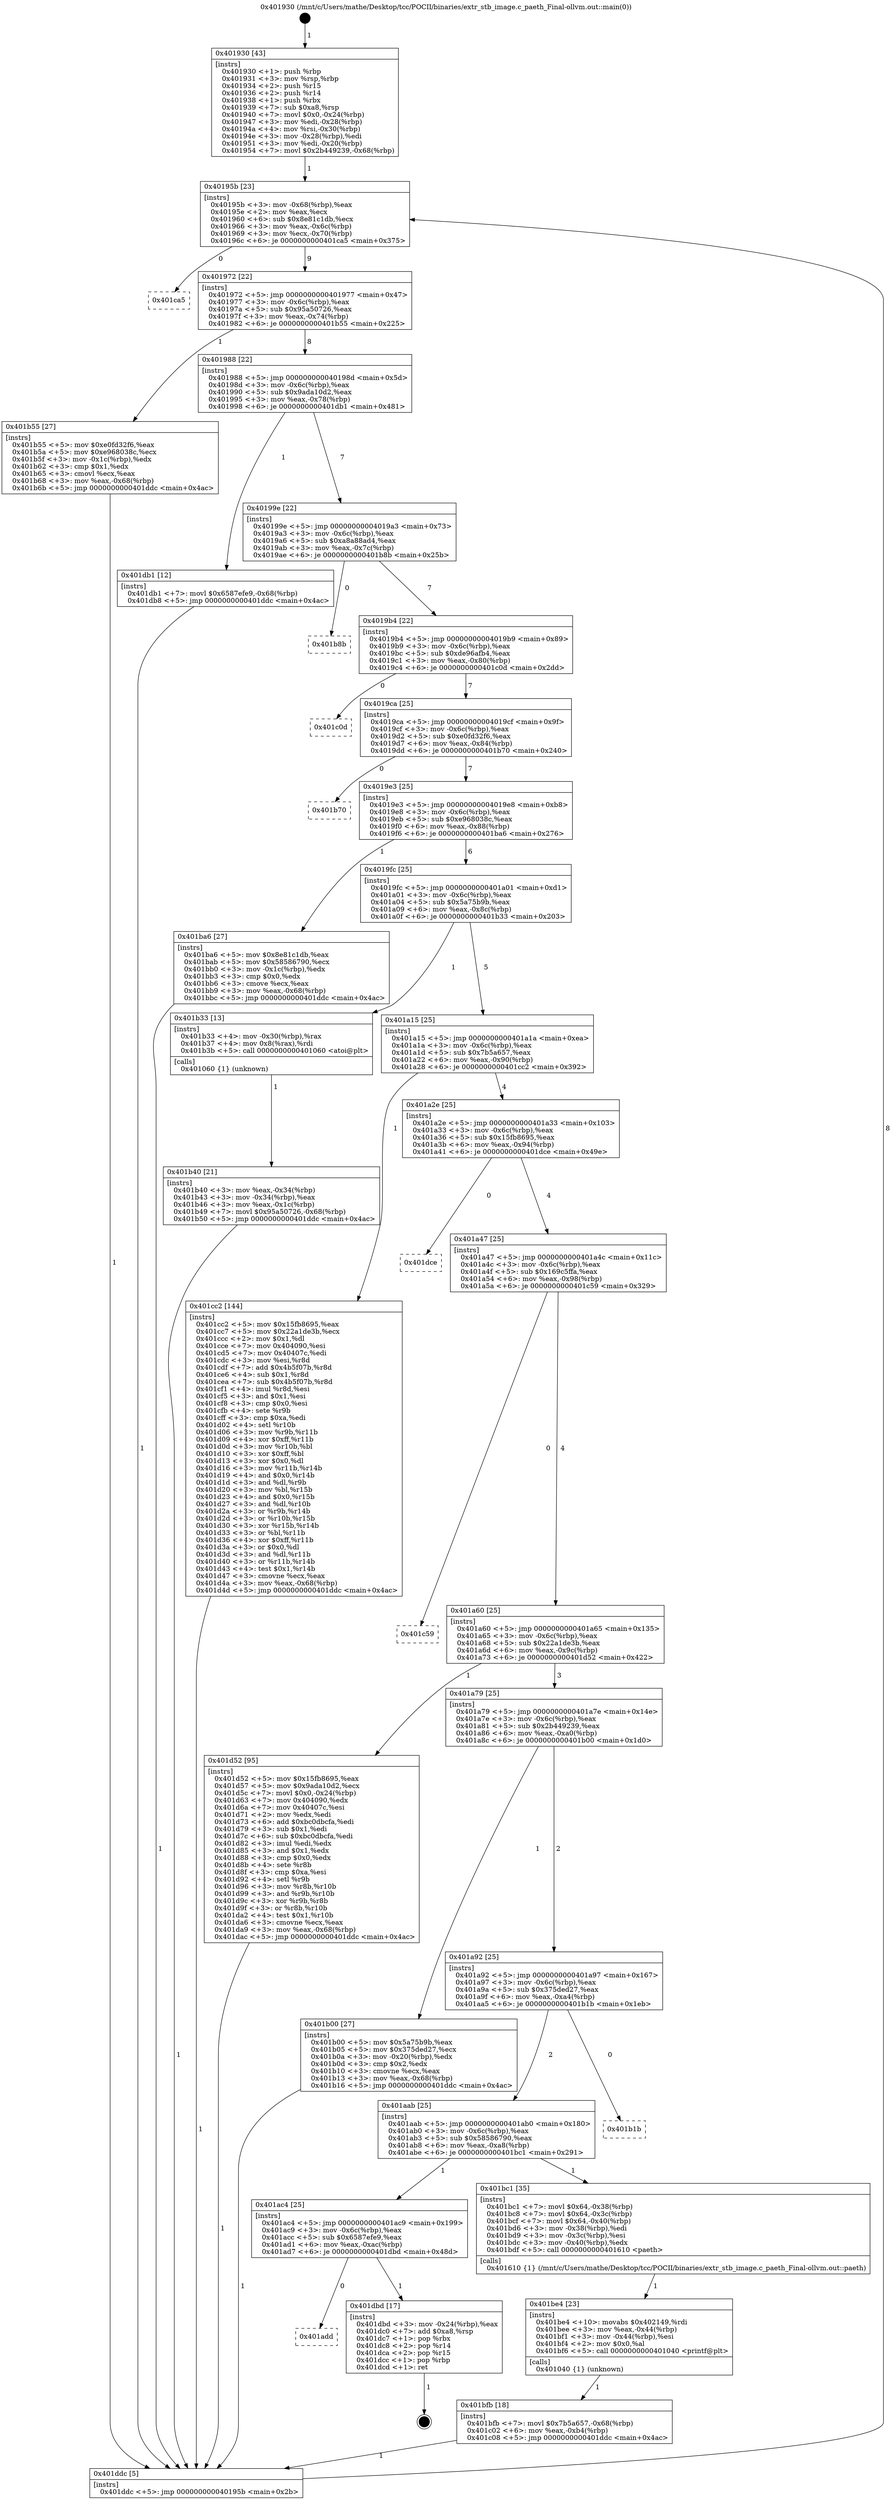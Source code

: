digraph "0x401930" {
  label = "0x401930 (/mnt/c/Users/mathe/Desktop/tcc/POCII/binaries/extr_stb_image.c_paeth_Final-ollvm.out::main(0))"
  labelloc = "t"
  node[shape=record]

  Entry [label="",width=0.3,height=0.3,shape=circle,fillcolor=black,style=filled]
  "0x40195b" [label="{
     0x40195b [23]\l
     | [instrs]\l
     &nbsp;&nbsp;0x40195b \<+3\>: mov -0x68(%rbp),%eax\l
     &nbsp;&nbsp;0x40195e \<+2\>: mov %eax,%ecx\l
     &nbsp;&nbsp;0x401960 \<+6\>: sub $0x8e81c1db,%ecx\l
     &nbsp;&nbsp;0x401966 \<+3\>: mov %eax,-0x6c(%rbp)\l
     &nbsp;&nbsp;0x401969 \<+3\>: mov %ecx,-0x70(%rbp)\l
     &nbsp;&nbsp;0x40196c \<+6\>: je 0000000000401ca5 \<main+0x375\>\l
  }"]
  "0x401ca5" [label="{
     0x401ca5\l
  }", style=dashed]
  "0x401972" [label="{
     0x401972 [22]\l
     | [instrs]\l
     &nbsp;&nbsp;0x401972 \<+5\>: jmp 0000000000401977 \<main+0x47\>\l
     &nbsp;&nbsp;0x401977 \<+3\>: mov -0x6c(%rbp),%eax\l
     &nbsp;&nbsp;0x40197a \<+5\>: sub $0x95a50726,%eax\l
     &nbsp;&nbsp;0x40197f \<+3\>: mov %eax,-0x74(%rbp)\l
     &nbsp;&nbsp;0x401982 \<+6\>: je 0000000000401b55 \<main+0x225\>\l
  }"]
  Exit [label="",width=0.3,height=0.3,shape=circle,fillcolor=black,style=filled,peripheries=2]
  "0x401b55" [label="{
     0x401b55 [27]\l
     | [instrs]\l
     &nbsp;&nbsp;0x401b55 \<+5\>: mov $0xe0fd32f6,%eax\l
     &nbsp;&nbsp;0x401b5a \<+5\>: mov $0xe968038c,%ecx\l
     &nbsp;&nbsp;0x401b5f \<+3\>: mov -0x1c(%rbp),%edx\l
     &nbsp;&nbsp;0x401b62 \<+3\>: cmp $0x1,%edx\l
     &nbsp;&nbsp;0x401b65 \<+3\>: cmovl %ecx,%eax\l
     &nbsp;&nbsp;0x401b68 \<+3\>: mov %eax,-0x68(%rbp)\l
     &nbsp;&nbsp;0x401b6b \<+5\>: jmp 0000000000401ddc \<main+0x4ac\>\l
  }"]
  "0x401988" [label="{
     0x401988 [22]\l
     | [instrs]\l
     &nbsp;&nbsp;0x401988 \<+5\>: jmp 000000000040198d \<main+0x5d\>\l
     &nbsp;&nbsp;0x40198d \<+3\>: mov -0x6c(%rbp),%eax\l
     &nbsp;&nbsp;0x401990 \<+5\>: sub $0x9ada10d2,%eax\l
     &nbsp;&nbsp;0x401995 \<+3\>: mov %eax,-0x78(%rbp)\l
     &nbsp;&nbsp;0x401998 \<+6\>: je 0000000000401db1 \<main+0x481\>\l
  }"]
  "0x401add" [label="{
     0x401add\l
  }", style=dashed]
  "0x401db1" [label="{
     0x401db1 [12]\l
     | [instrs]\l
     &nbsp;&nbsp;0x401db1 \<+7\>: movl $0x6587efe9,-0x68(%rbp)\l
     &nbsp;&nbsp;0x401db8 \<+5\>: jmp 0000000000401ddc \<main+0x4ac\>\l
  }"]
  "0x40199e" [label="{
     0x40199e [22]\l
     | [instrs]\l
     &nbsp;&nbsp;0x40199e \<+5\>: jmp 00000000004019a3 \<main+0x73\>\l
     &nbsp;&nbsp;0x4019a3 \<+3\>: mov -0x6c(%rbp),%eax\l
     &nbsp;&nbsp;0x4019a6 \<+5\>: sub $0xa8a88ad4,%eax\l
     &nbsp;&nbsp;0x4019ab \<+3\>: mov %eax,-0x7c(%rbp)\l
     &nbsp;&nbsp;0x4019ae \<+6\>: je 0000000000401b8b \<main+0x25b\>\l
  }"]
  "0x401dbd" [label="{
     0x401dbd [17]\l
     | [instrs]\l
     &nbsp;&nbsp;0x401dbd \<+3\>: mov -0x24(%rbp),%eax\l
     &nbsp;&nbsp;0x401dc0 \<+7\>: add $0xa8,%rsp\l
     &nbsp;&nbsp;0x401dc7 \<+1\>: pop %rbx\l
     &nbsp;&nbsp;0x401dc8 \<+2\>: pop %r14\l
     &nbsp;&nbsp;0x401dca \<+2\>: pop %r15\l
     &nbsp;&nbsp;0x401dcc \<+1\>: pop %rbp\l
     &nbsp;&nbsp;0x401dcd \<+1\>: ret\l
  }"]
  "0x401b8b" [label="{
     0x401b8b\l
  }", style=dashed]
  "0x4019b4" [label="{
     0x4019b4 [22]\l
     | [instrs]\l
     &nbsp;&nbsp;0x4019b4 \<+5\>: jmp 00000000004019b9 \<main+0x89\>\l
     &nbsp;&nbsp;0x4019b9 \<+3\>: mov -0x6c(%rbp),%eax\l
     &nbsp;&nbsp;0x4019bc \<+5\>: sub $0xde96afb4,%eax\l
     &nbsp;&nbsp;0x4019c1 \<+3\>: mov %eax,-0x80(%rbp)\l
     &nbsp;&nbsp;0x4019c4 \<+6\>: je 0000000000401c0d \<main+0x2dd\>\l
  }"]
  "0x401bfb" [label="{
     0x401bfb [18]\l
     | [instrs]\l
     &nbsp;&nbsp;0x401bfb \<+7\>: movl $0x7b5a657,-0x68(%rbp)\l
     &nbsp;&nbsp;0x401c02 \<+6\>: mov %eax,-0xb4(%rbp)\l
     &nbsp;&nbsp;0x401c08 \<+5\>: jmp 0000000000401ddc \<main+0x4ac\>\l
  }"]
  "0x401c0d" [label="{
     0x401c0d\l
  }", style=dashed]
  "0x4019ca" [label="{
     0x4019ca [25]\l
     | [instrs]\l
     &nbsp;&nbsp;0x4019ca \<+5\>: jmp 00000000004019cf \<main+0x9f\>\l
     &nbsp;&nbsp;0x4019cf \<+3\>: mov -0x6c(%rbp),%eax\l
     &nbsp;&nbsp;0x4019d2 \<+5\>: sub $0xe0fd32f6,%eax\l
     &nbsp;&nbsp;0x4019d7 \<+6\>: mov %eax,-0x84(%rbp)\l
     &nbsp;&nbsp;0x4019dd \<+6\>: je 0000000000401b70 \<main+0x240\>\l
  }"]
  "0x401be4" [label="{
     0x401be4 [23]\l
     | [instrs]\l
     &nbsp;&nbsp;0x401be4 \<+10\>: movabs $0x402149,%rdi\l
     &nbsp;&nbsp;0x401bee \<+3\>: mov %eax,-0x44(%rbp)\l
     &nbsp;&nbsp;0x401bf1 \<+3\>: mov -0x44(%rbp),%esi\l
     &nbsp;&nbsp;0x401bf4 \<+2\>: mov $0x0,%al\l
     &nbsp;&nbsp;0x401bf6 \<+5\>: call 0000000000401040 \<printf@plt\>\l
     | [calls]\l
     &nbsp;&nbsp;0x401040 \{1\} (unknown)\l
  }"]
  "0x401b70" [label="{
     0x401b70\l
  }", style=dashed]
  "0x4019e3" [label="{
     0x4019e3 [25]\l
     | [instrs]\l
     &nbsp;&nbsp;0x4019e3 \<+5\>: jmp 00000000004019e8 \<main+0xb8\>\l
     &nbsp;&nbsp;0x4019e8 \<+3\>: mov -0x6c(%rbp),%eax\l
     &nbsp;&nbsp;0x4019eb \<+5\>: sub $0xe968038c,%eax\l
     &nbsp;&nbsp;0x4019f0 \<+6\>: mov %eax,-0x88(%rbp)\l
     &nbsp;&nbsp;0x4019f6 \<+6\>: je 0000000000401ba6 \<main+0x276\>\l
  }"]
  "0x401ac4" [label="{
     0x401ac4 [25]\l
     | [instrs]\l
     &nbsp;&nbsp;0x401ac4 \<+5\>: jmp 0000000000401ac9 \<main+0x199\>\l
     &nbsp;&nbsp;0x401ac9 \<+3\>: mov -0x6c(%rbp),%eax\l
     &nbsp;&nbsp;0x401acc \<+5\>: sub $0x6587efe9,%eax\l
     &nbsp;&nbsp;0x401ad1 \<+6\>: mov %eax,-0xac(%rbp)\l
     &nbsp;&nbsp;0x401ad7 \<+6\>: je 0000000000401dbd \<main+0x48d\>\l
  }"]
  "0x401ba6" [label="{
     0x401ba6 [27]\l
     | [instrs]\l
     &nbsp;&nbsp;0x401ba6 \<+5\>: mov $0x8e81c1db,%eax\l
     &nbsp;&nbsp;0x401bab \<+5\>: mov $0x58586790,%ecx\l
     &nbsp;&nbsp;0x401bb0 \<+3\>: mov -0x1c(%rbp),%edx\l
     &nbsp;&nbsp;0x401bb3 \<+3\>: cmp $0x0,%edx\l
     &nbsp;&nbsp;0x401bb6 \<+3\>: cmove %ecx,%eax\l
     &nbsp;&nbsp;0x401bb9 \<+3\>: mov %eax,-0x68(%rbp)\l
     &nbsp;&nbsp;0x401bbc \<+5\>: jmp 0000000000401ddc \<main+0x4ac\>\l
  }"]
  "0x4019fc" [label="{
     0x4019fc [25]\l
     | [instrs]\l
     &nbsp;&nbsp;0x4019fc \<+5\>: jmp 0000000000401a01 \<main+0xd1\>\l
     &nbsp;&nbsp;0x401a01 \<+3\>: mov -0x6c(%rbp),%eax\l
     &nbsp;&nbsp;0x401a04 \<+5\>: sub $0x5a75b9b,%eax\l
     &nbsp;&nbsp;0x401a09 \<+6\>: mov %eax,-0x8c(%rbp)\l
     &nbsp;&nbsp;0x401a0f \<+6\>: je 0000000000401b33 \<main+0x203\>\l
  }"]
  "0x401bc1" [label="{
     0x401bc1 [35]\l
     | [instrs]\l
     &nbsp;&nbsp;0x401bc1 \<+7\>: movl $0x64,-0x38(%rbp)\l
     &nbsp;&nbsp;0x401bc8 \<+7\>: movl $0x64,-0x3c(%rbp)\l
     &nbsp;&nbsp;0x401bcf \<+7\>: movl $0x64,-0x40(%rbp)\l
     &nbsp;&nbsp;0x401bd6 \<+3\>: mov -0x38(%rbp),%edi\l
     &nbsp;&nbsp;0x401bd9 \<+3\>: mov -0x3c(%rbp),%esi\l
     &nbsp;&nbsp;0x401bdc \<+3\>: mov -0x40(%rbp),%edx\l
     &nbsp;&nbsp;0x401bdf \<+5\>: call 0000000000401610 \<paeth\>\l
     | [calls]\l
     &nbsp;&nbsp;0x401610 \{1\} (/mnt/c/Users/mathe/Desktop/tcc/POCII/binaries/extr_stb_image.c_paeth_Final-ollvm.out::paeth)\l
  }"]
  "0x401b33" [label="{
     0x401b33 [13]\l
     | [instrs]\l
     &nbsp;&nbsp;0x401b33 \<+4\>: mov -0x30(%rbp),%rax\l
     &nbsp;&nbsp;0x401b37 \<+4\>: mov 0x8(%rax),%rdi\l
     &nbsp;&nbsp;0x401b3b \<+5\>: call 0000000000401060 \<atoi@plt\>\l
     | [calls]\l
     &nbsp;&nbsp;0x401060 \{1\} (unknown)\l
  }"]
  "0x401a15" [label="{
     0x401a15 [25]\l
     | [instrs]\l
     &nbsp;&nbsp;0x401a15 \<+5\>: jmp 0000000000401a1a \<main+0xea\>\l
     &nbsp;&nbsp;0x401a1a \<+3\>: mov -0x6c(%rbp),%eax\l
     &nbsp;&nbsp;0x401a1d \<+5\>: sub $0x7b5a657,%eax\l
     &nbsp;&nbsp;0x401a22 \<+6\>: mov %eax,-0x90(%rbp)\l
     &nbsp;&nbsp;0x401a28 \<+6\>: je 0000000000401cc2 \<main+0x392\>\l
  }"]
  "0x401aab" [label="{
     0x401aab [25]\l
     | [instrs]\l
     &nbsp;&nbsp;0x401aab \<+5\>: jmp 0000000000401ab0 \<main+0x180\>\l
     &nbsp;&nbsp;0x401ab0 \<+3\>: mov -0x6c(%rbp),%eax\l
     &nbsp;&nbsp;0x401ab3 \<+5\>: sub $0x58586790,%eax\l
     &nbsp;&nbsp;0x401ab8 \<+6\>: mov %eax,-0xa8(%rbp)\l
     &nbsp;&nbsp;0x401abe \<+6\>: je 0000000000401bc1 \<main+0x291\>\l
  }"]
  "0x401cc2" [label="{
     0x401cc2 [144]\l
     | [instrs]\l
     &nbsp;&nbsp;0x401cc2 \<+5\>: mov $0x15fb8695,%eax\l
     &nbsp;&nbsp;0x401cc7 \<+5\>: mov $0x22a1de3b,%ecx\l
     &nbsp;&nbsp;0x401ccc \<+2\>: mov $0x1,%dl\l
     &nbsp;&nbsp;0x401cce \<+7\>: mov 0x404090,%esi\l
     &nbsp;&nbsp;0x401cd5 \<+7\>: mov 0x40407c,%edi\l
     &nbsp;&nbsp;0x401cdc \<+3\>: mov %esi,%r8d\l
     &nbsp;&nbsp;0x401cdf \<+7\>: add $0x4b5f07b,%r8d\l
     &nbsp;&nbsp;0x401ce6 \<+4\>: sub $0x1,%r8d\l
     &nbsp;&nbsp;0x401cea \<+7\>: sub $0x4b5f07b,%r8d\l
     &nbsp;&nbsp;0x401cf1 \<+4\>: imul %r8d,%esi\l
     &nbsp;&nbsp;0x401cf5 \<+3\>: and $0x1,%esi\l
     &nbsp;&nbsp;0x401cf8 \<+3\>: cmp $0x0,%esi\l
     &nbsp;&nbsp;0x401cfb \<+4\>: sete %r9b\l
     &nbsp;&nbsp;0x401cff \<+3\>: cmp $0xa,%edi\l
     &nbsp;&nbsp;0x401d02 \<+4\>: setl %r10b\l
     &nbsp;&nbsp;0x401d06 \<+3\>: mov %r9b,%r11b\l
     &nbsp;&nbsp;0x401d09 \<+4\>: xor $0xff,%r11b\l
     &nbsp;&nbsp;0x401d0d \<+3\>: mov %r10b,%bl\l
     &nbsp;&nbsp;0x401d10 \<+3\>: xor $0xff,%bl\l
     &nbsp;&nbsp;0x401d13 \<+3\>: xor $0x0,%dl\l
     &nbsp;&nbsp;0x401d16 \<+3\>: mov %r11b,%r14b\l
     &nbsp;&nbsp;0x401d19 \<+4\>: and $0x0,%r14b\l
     &nbsp;&nbsp;0x401d1d \<+3\>: and %dl,%r9b\l
     &nbsp;&nbsp;0x401d20 \<+3\>: mov %bl,%r15b\l
     &nbsp;&nbsp;0x401d23 \<+4\>: and $0x0,%r15b\l
     &nbsp;&nbsp;0x401d27 \<+3\>: and %dl,%r10b\l
     &nbsp;&nbsp;0x401d2a \<+3\>: or %r9b,%r14b\l
     &nbsp;&nbsp;0x401d2d \<+3\>: or %r10b,%r15b\l
     &nbsp;&nbsp;0x401d30 \<+3\>: xor %r15b,%r14b\l
     &nbsp;&nbsp;0x401d33 \<+3\>: or %bl,%r11b\l
     &nbsp;&nbsp;0x401d36 \<+4\>: xor $0xff,%r11b\l
     &nbsp;&nbsp;0x401d3a \<+3\>: or $0x0,%dl\l
     &nbsp;&nbsp;0x401d3d \<+3\>: and %dl,%r11b\l
     &nbsp;&nbsp;0x401d40 \<+3\>: or %r11b,%r14b\l
     &nbsp;&nbsp;0x401d43 \<+4\>: test $0x1,%r14b\l
     &nbsp;&nbsp;0x401d47 \<+3\>: cmovne %ecx,%eax\l
     &nbsp;&nbsp;0x401d4a \<+3\>: mov %eax,-0x68(%rbp)\l
     &nbsp;&nbsp;0x401d4d \<+5\>: jmp 0000000000401ddc \<main+0x4ac\>\l
  }"]
  "0x401a2e" [label="{
     0x401a2e [25]\l
     | [instrs]\l
     &nbsp;&nbsp;0x401a2e \<+5\>: jmp 0000000000401a33 \<main+0x103\>\l
     &nbsp;&nbsp;0x401a33 \<+3\>: mov -0x6c(%rbp),%eax\l
     &nbsp;&nbsp;0x401a36 \<+5\>: sub $0x15fb8695,%eax\l
     &nbsp;&nbsp;0x401a3b \<+6\>: mov %eax,-0x94(%rbp)\l
     &nbsp;&nbsp;0x401a41 \<+6\>: je 0000000000401dce \<main+0x49e\>\l
  }"]
  "0x401b1b" [label="{
     0x401b1b\l
  }", style=dashed]
  "0x401dce" [label="{
     0x401dce\l
  }", style=dashed]
  "0x401a47" [label="{
     0x401a47 [25]\l
     | [instrs]\l
     &nbsp;&nbsp;0x401a47 \<+5\>: jmp 0000000000401a4c \<main+0x11c\>\l
     &nbsp;&nbsp;0x401a4c \<+3\>: mov -0x6c(%rbp),%eax\l
     &nbsp;&nbsp;0x401a4f \<+5\>: sub $0x169c5ffa,%eax\l
     &nbsp;&nbsp;0x401a54 \<+6\>: mov %eax,-0x98(%rbp)\l
     &nbsp;&nbsp;0x401a5a \<+6\>: je 0000000000401c59 \<main+0x329\>\l
  }"]
  "0x401b40" [label="{
     0x401b40 [21]\l
     | [instrs]\l
     &nbsp;&nbsp;0x401b40 \<+3\>: mov %eax,-0x34(%rbp)\l
     &nbsp;&nbsp;0x401b43 \<+3\>: mov -0x34(%rbp),%eax\l
     &nbsp;&nbsp;0x401b46 \<+3\>: mov %eax,-0x1c(%rbp)\l
     &nbsp;&nbsp;0x401b49 \<+7\>: movl $0x95a50726,-0x68(%rbp)\l
     &nbsp;&nbsp;0x401b50 \<+5\>: jmp 0000000000401ddc \<main+0x4ac\>\l
  }"]
  "0x401c59" [label="{
     0x401c59\l
  }", style=dashed]
  "0x401a60" [label="{
     0x401a60 [25]\l
     | [instrs]\l
     &nbsp;&nbsp;0x401a60 \<+5\>: jmp 0000000000401a65 \<main+0x135\>\l
     &nbsp;&nbsp;0x401a65 \<+3\>: mov -0x6c(%rbp),%eax\l
     &nbsp;&nbsp;0x401a68 \<+5\>: sub $0x22a1de3b,%eax\l
     &nbsp;&nbsp;0x401a6d \<+6\>: mov %eax,-0x9c(%rbp)\l
     &nbsp;&nbsp;0x401a73 \<+6\>: je 0000000000401d52 \<main+0x422\>\l
  }"]
  "0x401930" [label="{
     0x401930 [43]\l
     | [instrs]\l
     &nbsp;&nbsp;0x401930 \<+1\>: push %rbp\l
     &nbsp;&nbsp;0x401931 \<+3\>: mov %rsp,%rbp\l
     &nbsp;&nbsp;0x401934 \<+2\>: push %r15\l
     &nbsp;&nbsp;0x401936 \<+2\>: push %r14\l
     &nbsp;&nbsp;0x401938 \<+1\>: push %rbx\l
     &nbsp;&nbsp;0x401939 \<+7\>: sub $0xa8,%rsp\l
     &nbsp;&nbsp;0x401940 \<+7\>: movl $0x0,-0x24(%rbp)\l
     &nbsp;&nbsp;0x401947 \<+3\>: mov %edi,-0x28(%rbp)\l
     &nbsp;&nbsp;0x40194a \<+4\>: mov %rsi,-0x30(%rbp)\l
     &nbsp;&nbsp;0x40194e \<+3\>: mov -0x28(%rbp),%edi\l
     &nbsp;&nbsp;0x401951 \<+3\>: mov %edi,-0x20(%rbp)\l
     &nbsp;&nbsp;0x401954 \<+7\>: movl $0x2b449239,-0x68(%rbp)\l
  }"]
  "0x401d52" [label="{
     0x401d52 [95]\l
     | [instrs]\l
     &nbsp;&nbsp;0x401d52 \<+5\>: mov $0x15fb8695,%eax\l
     &nbsp;&nbsp;0x401d57 \<+5\>: mov $0x9ada10d2,%ecx\l
     &nbsp;&nbsp;0x401d5c \<+7\>: movl $0x0,-0x24(%rbp)\l
     &nbsp;&nbsp;0x401d63 \<+7\>: mov 0x404090,%edx\l
     &nbsp;&nbsp;0x401d6a \<+7\>: mov 0x40407c,%esi\l
     &nbsp;&nbsp;0x401d71 \<+2\>: mov %edx,%edi\l
     &nbsp;&nbsp;0x401d73 \<+6\>: add $0xbc0dbcfa,%edi\l
     &nbsp;&nbsp;0x401d79 \<+3\>: sub $0x1,%edi\l
     &nbsp;&nbsp;0x401d7c \<+6\>: sub $0xbc0dbcfa,%edi\l
     &nbsp;&nbsp;0x401d82 \<+3\>: imul %edi,%edx\l
     &nbsp;&nbsp;0x401d85 \<+3\>: and $0x1,%edx\l
     &nbsp;&nbsp;0x401d88 \<+3\>: cmp $0x0,%edx\l
     &nbsp;&nbsp;0x401d8b \<+4\>: sete %r8b\l
     &nbsp;&nbsp;0x401d8f \<+3\>: cmp $0xa,%esi\l
     &nbsp;&nbsp;0x401d92 \<+4\>: setl %r9b\l
     &nbsp;&nbsp;0x401d96 \<+3\>: mov %r8b,%r10b\l
     &nbsp;&nbsp;0x401d99 \<+3\>: and %r9b,%r10b\l
     &nbsp;&nbsp;0x401d9c \<+3\>: xor %r9b,%r8b\l
     &nbsp;&nbsp;0x401d9f \<+3\>: or %r8b,%r10b\l
     &nbsp;&nbsp;0x401da2 \<+4\>: test $0x1,%r10b\l
     &nbsp;&nbsp;0x401da6 \<+3\>: cmovne %ecx,%eax\l
     &nbsp;&nbsp;0x401da9 \<+3\>: mov %eax,-0x68(%rbp)\l
     &nbsp;&nbsp;0x401dac \<+5\>: jmp 0000000000401ddc \<main+0x4ac\>\l
  }"]
  "0x401a79" [label="{
     0x401a79 [25]\l
     | [instrs]\l
     &nbsp;&nbsp;0x401a79 \<+5\>: jmp 0000000000401a7e \<main+0x14e\>\l
     &nbsp;&nbsp;0x401a7e \<+3\>: mov -0x6c(%rbp),%eax\l
     &nbsp;&nbsp;0x401a81 \<+5\>: sub $0x2b449239,%eax\l
     &nbsp;&nbsp;0x401a86 \<+6\>: mov %eax,-0xa0(%rbp)\l
     &nbsp;&nbsp;0x401a8c \<+6\>: je 0000000000401b00 \<main+0x1d0\>\l
  }"]
  "0x401ddc" [label="{
     0x401ddc [5]\l
     | [instrs]\l
     &nbsp;&nbsp;0x401ddc \<+5\>: jmp 000000000040195b \<main+0x2b\>\l
  }"]
  "0x401b00" [label="{
     0x401b00 [27]\l
     | [instrs]\l
     &nbsp;&nbsp;0x401b00 \<+5\>: mov $0x5a75b9b,%eax\l
     &nbsp;&nbsp;0x401b05 \<+5\>: mov $0x375ded27,%ecx\l
     &nbsp;&nbsp;0x401b0a \<+3\>: mov -0x20(%rbp),%edx\l
     &nbsp;&nbsp;0x401b0d \<+3\>: cmp $0x2,%edx\l
     &nbsp;&nbsp;0x401b10 \<+3\>: cmovne %ecx,%eax\l
     &nbsp;&nbsp;0x401b13 \<+3\>: mov %eax,-0x68(%rbp)\l
     &nbsp;&nbsp;0x401b16 \<+5\>: jmp 0000000000401ddc \<main+0x4ac\>\l
  }"]
  "0x401a92" [label="{
     0x401a92 [25]\l
     | [instrs]\l
     &nbsp;&nbsp;0x401a92 \<+5\>: jmp 0000000000401a97 \<main+0x167\>\l
     &nbsp;&nbsp;0x401a97 \<+3\>: mov -0x6c(%rbp),%eax\l
     &nbsp;&nbsp;0x401a9a \<+5\>: sub $0x375ded27,%eax\l
     &nbsp;&nbsp;0x401a9f \<+6\>: mov %eax,-0xa4(%rbp)\l
     &nbsp;&nbsp;0x401aa5 \<+6\>: je 0000000000401b1b \<main+0x1eb\>\l
  }"]
  Entry -> "0x401930" [label=" 1"]
  "0x40195b" -> "0x401ca5" [label=" 0"]
  "0x40195b" -> "0x401972" [label=" 9"]
  "0x401dbd" -> Exit [label=" 1"]
  "0x401972" -> "0x401b55" [label=" 1"]
  "0x401972" -> "0x401988" [label=" 8"]
  "0x401ac4" -> "0x401add" [label=" 0"]
  "0x401988" -> "0x401db1" [label=" 1"]
  "0x401988" -> "0x40199e" [label=" 7"]
  "0x401ac4" -> "0x401dbd" [label=" 1"]
  "0x40199e" -> "0x401b8b" [label=" 0"]
  "0x40199e" -> "0x4019b4" [label=" 7"]
  "0x401db1" -> "0x401ddc" [label=" 1"]
  "0x4019b4" -> "0x401c0d" [label=" 0"]
  "0x4019b4" -> "0x4019ca" [label=" 7"]
  "0x401d52" -> "0x401ddc" [label=" 1"]
  "0x4019ca" -> "0x401b70" [label=" 0"]
  "0x4019ca" -> "0x4019e3" [label=" 7"]
  "0x401cc2" -> "0x401ddc" [label=" 1"]
  "0x4019e3" -> "0x401ba6" [label=" 1"]
  "0x4019e3" -> "0x4019fc" [label=" 6"]
  "0x401bfb" -> "0x401ddc" [label=" 1"]
  "0x4019fc" -> "0x401b33" [label=" 1"]
  "0x4019fc" -> "0x401a15" [label=" 5"]
  "0x401be4" -> "0x401bfb" [label=" 1"]
  "0x401a15" -> "0x401cc2" [label=" 1"]
  "0x401a15" -> "0x401a2e" [label=" 4"]
  "0x401aab" -> "0x401ac4" [label=" 1"]
  "0x401a2e" -> "0x401dce" [label=" 0"]
  "0x401a2e" -> "0x401a47" [label=" 4"]
  "0x401aab" -> "0x401bc1" [label=" 1"]
  "0x401a47" -> "0x401c59" [label=" 0"]
  "0x401a47" -> "0x401a60" [label=" 4"]
  "0x401a92" -> "0x401aab" [label=" 2"]
  "0x401a60" -> "0x401d52" [label=" 1"]
  "0x401a60" -> "0x401a79" [label=" 3"]
  "0x401a92" -> "0x401b1b" [label=" 0"]
  "0x401a79" -> "0x401b00" [label=" 1"]
  "0x401a79" -> "0x401a92" [label=" 2"]
  "0x401b00" -> "0x401ddc" [label=" 1"]
  "0x401930" -> "0x40195b" [label=" 1"]
  "0x401ddc" -> "0x40195b" [label=" 8"]
  "0x401b33" -> "0x401b40" [label=" 1"]
  "0x401b40" -> "0x401ddc" [label=" 1"]
  "0x401b55" -> "0x401ddc" [label=" 1"]
  "0x401ba6" -> "0x401ddc" [label=" 1"]
  "0x401bc1" -> "0x401be4" [label=" 1"]
}
